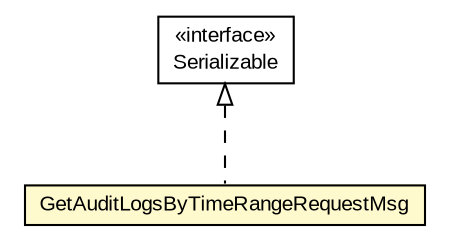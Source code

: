 #!/usr/local/bin/dot
#
# Class diagram 
# Generated by UMLGraph version R5_6-24-gf6e263 (http://www.umlgraph.org/)
#

digraph G {
	edge [fontname="arial",fontsize=10,labelfontname="arial",labelfontsize=10];
	node [fontname="arial",fontsize=10,shape=plaintext];
	nodesep=0.25;
	ranksep=0.5;
	// org.miloss.fgsms.services.interfaces.dataaccessservice.GetAuditLogsByTimeRangeRequestMsg
	c135081 [label=<<table title="org.miloss.fgsms.services.interfaces.dataaccessservice.GetAuditLogsByTimeRangeRequestMsg" border="0" cellborder="1" cellspacing="0" cellpadding="2" port="p" bgcolor="lemonChiffon" href="./GetAuditLogsByTimeRangeRequestMsg.html">
		<tr><td><table border="0" cellspacing="0" cellpadding="1">
<tr><td align="center" balign="center"> GetAuditLogsByTimeRangeRequestMsg </td></tr>
		</table></td></tr>
		</table>>, URL="./GetAuditLogsByTimeRangeRequestMsg.html", fontname="arial", fontcolor="black", fontsize=10.0];
	//org.miloss.fgsms.services.interfaces.dataaccessservice.GetAuditLogsByTimeRangeRequestMsg implements java.io.Serializable
	c135538:p -> c135081:p [dir=back,arrowtail=empty,style=dashed];
	// java.io.Serializable
	c135538 [label=<<table title="java.io.Serializable" border="0" cellborder="1" cellspacing="0" cellpadding="2" port="p" href="http://java.sun.com/j2se/1.4.2/docs/api/java/io/Serializable.html">
		<tr><td><table border="0" cellspacing="0" cellpadding="1">
<tr><td align="center" balign="center"> &#171;interface&#187; </td></tr>
<tr><td align="center" balign="center"> Serializable </td></tr>
		</table></td></tr>
		</table>>, URL="http://java.sun.com/j2se/1.4.2/docs/api/java/io/Serializable.html", fontname="arial", fontcolor="black", fontsize=10.0];
}

